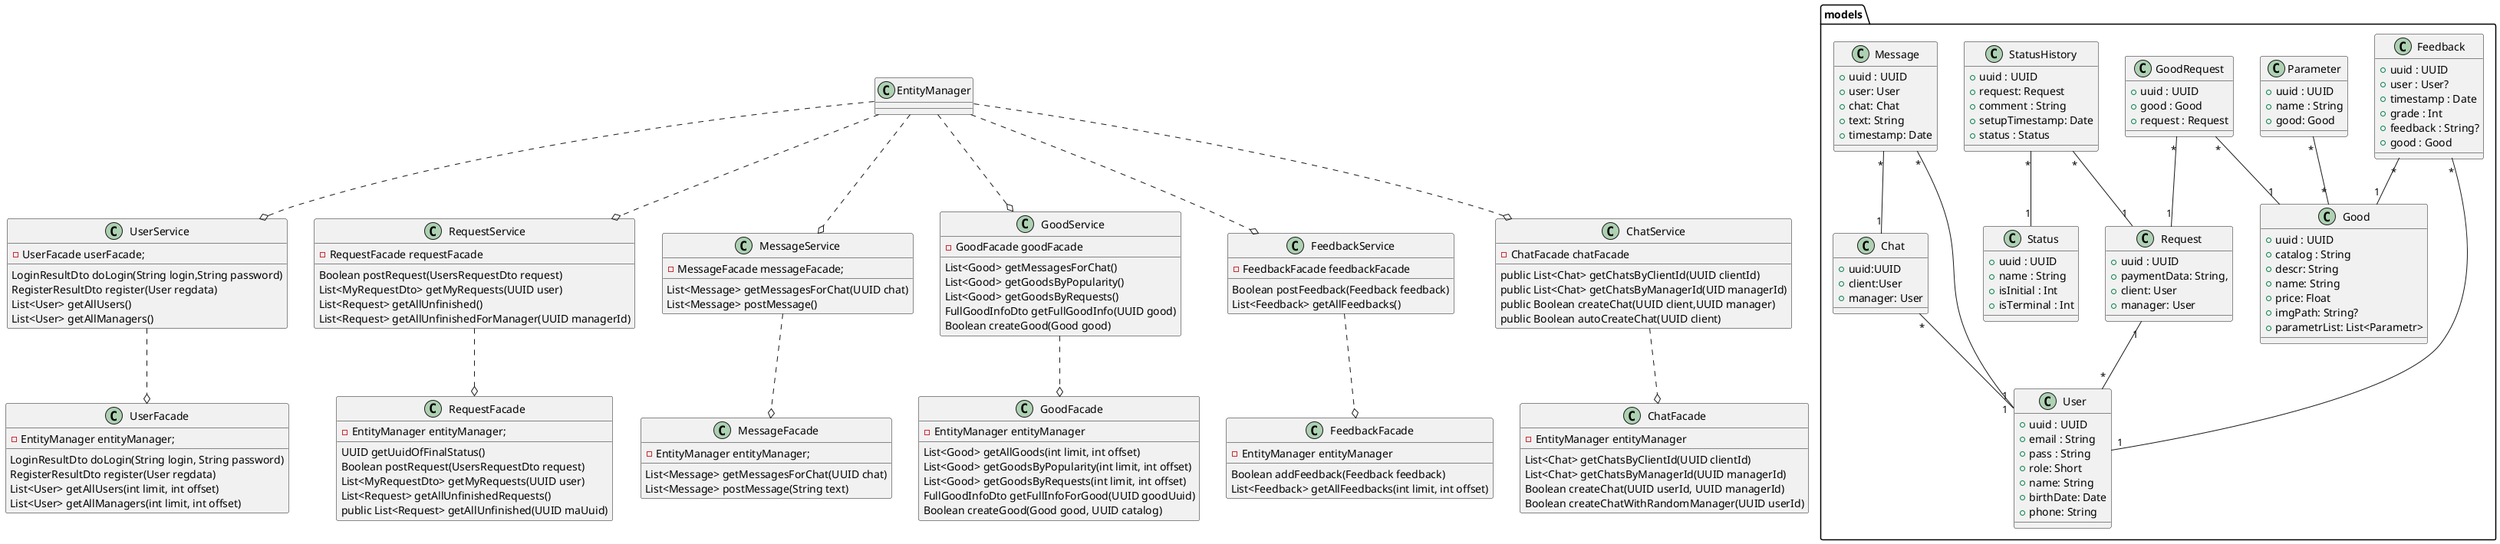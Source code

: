 @startuml
'https://plantuml.com/class-diagram

package models{

    class Chat{
        +uuid:UUID
        +client:User
        +manager: User
    }
    class Feedback{
     + uuid : UUID
     + user : User?
     + timestamp : Date
     + grade : Int
     + feedback : String?
     + good : Good
    }
    class Good{
        + uuid : UUID
       + catalog : String
        + descr: String
        + name: String
       + price: Float
        + imgPath: String?
       + parametrList: List<Parametr>
    }
    class GoodRequest{
        + uuid : UUID
        + good : Good
        + request : Request
    }
    class Message{
        + uuid : UUID
        + user: User
        + chat: Chat
        + text: String
        + timestamp: Date
    }
    class Status{
        + uuid : UUID
        +  name : String
        + isInitial : Int
        +  isTerminal : Int
    }
    class StatusHistory{
        + uuid : UUID
        +request: Request
       + comment : String
        + setupTimestamp: Date
       + status : Status
    }
    class User{
        +  uuid : UUID
        +  email : String
        +  pass : String
        + role: Short
        +  name: String
        + birthDate: Date
        +  phone: String
    }
       class Parameter{
            +  uuid : UUID
            + name : String
            + good: Good
        }

    class Request{
     +  uuid : UUID
     + paymentData: String,
     + client: User
     + manager: User
    }

    Chat "*"--"1" User
    Feedback "*"--"1" User
    StatusHistory "*"--"1" Status
    Message "*"--"1" User
    Message "*"--"1" Chat
    Feedback "*"--"1" Good
    GoodRequest "*"--"1" Good
    GoodRequest "*"--"1" Request
    Request "1"--"*" User
    StatusHistory "*"--"1" Request
    Parameter "*"--"*" Good
}


class EntityManager{}

class ChatFacade{
    - EntityManager entityManager
    List<Chat> getChatsByClientId(UUID clientId)
    List<Chat> getChatsByManagerId(UUID managerId)
    Boolean createChat(UUID userId, UUID managerId)
    Boolean createChatWithRandomManager(UUID userId)
}
class FeedbackFacade{
    - EntityManager entityManager
    Boolean addFeedback(Feedback feedback)
    List<Feedback> getAllFeedbacks(int limit, int offset)
}
class GoodFacade{
    - EntityManager entityManager
    List<Good> getAllGoods(int limit, int offset)
    List<Good> getGoodsByPopularity(int limit, int offset)
    List<Good> getGoodsByRequests(int limit, int offset)
    FullGoodInfoDto getFullInfoForGood(UUID goodUuid)
    Boolean createGood(Good good, UUID catalog)
}
class MessageFacade{
    - EntityManager entityManager;
    List<Message> getMessagesForChat(UUID chat)
    List<Message> postMessage(String text)
}
class RequestFacade{
    - EntityManager entityManager;
    UUID getUuidOfFinalStatus()
    Boolean postRequest(UsersRequestDto request)
    List<MyRequestDto> getMyRequests(UUID user)
    List<Request> getAllUnfinishedRequests()
    public List<Request> getAllUnfinished(UUID maUuid)
}
class UserFacade{
    - EntityManager entityManager;
    LoginResultDto doLogin(String login, String password)
    RegisterResultDto register(User regdata)
    List<User> getAllUsers(int limit, int offset)
    List<User> getAllManagers(int limit, int offset)
}



class UserService{
    - UserFacade userFacade;
    LoginResultDto doLogin(String login,String password)
    RegisterResultDto register(User regdata)
    List<User> getAllUsers()
    List<User> getAllManagers()
}
class RequestService{
    - RequestFacade requestFacade
    Boolean postRequest(UsersRequestDto request)
    List<MyRequestDto> getMyRequests(UUID user)
    List<Request> getAllUnfinished()
    List<Request> getAllUnfinishedForManager(UUID managerId)
}
class MessageService{
    - MessageFacade messageFacade;
    List<Message> getMessagesForChat(UUID chat)
    List<Message> postMessage()
}
class GoodService{
    - GoodFacade goodFacade
    List<Good> getMessagesForChat()
    List<Good> getGoodsByPopularity()
    List<Good> getGoodsByRequests()
    FullGoodInfoDto getFullGoodInfo(UUID good)
    Boolean createGood(Good good)
}
class FeedbackService{
    - FeedbackFacade feedbackFacade
    Boolean postFeedback(Feedback feedback)
   List<Feedback> getAllFeedbacks()
}
class ChatService{
    - ChatFacade chatFacade
    public List<Chat> getChatsByClientId(UUID clientId)
    public List<Chat> getChatsByManagerId(UID managerId)
    public Boolean createChat(UUID client,UUID manager)
    public Boolean autoCreateChat(UUID client)
}

UserService ..o UserFacade
RequestService ..o RequestFacade
MessageService ..o MessageFacade
GoodService ..o GoodFacade
FeedbackService ..o FeedbackFacade
ChatService ..o ChatFacade

EntityManager ..o UserService
EntityManager ..o RequestService
EntityManager ..o MessageService
EntityManager ..o GoodService
EntityManager ..o FeedbackService
EntityManager ..o ChatService

@enduml